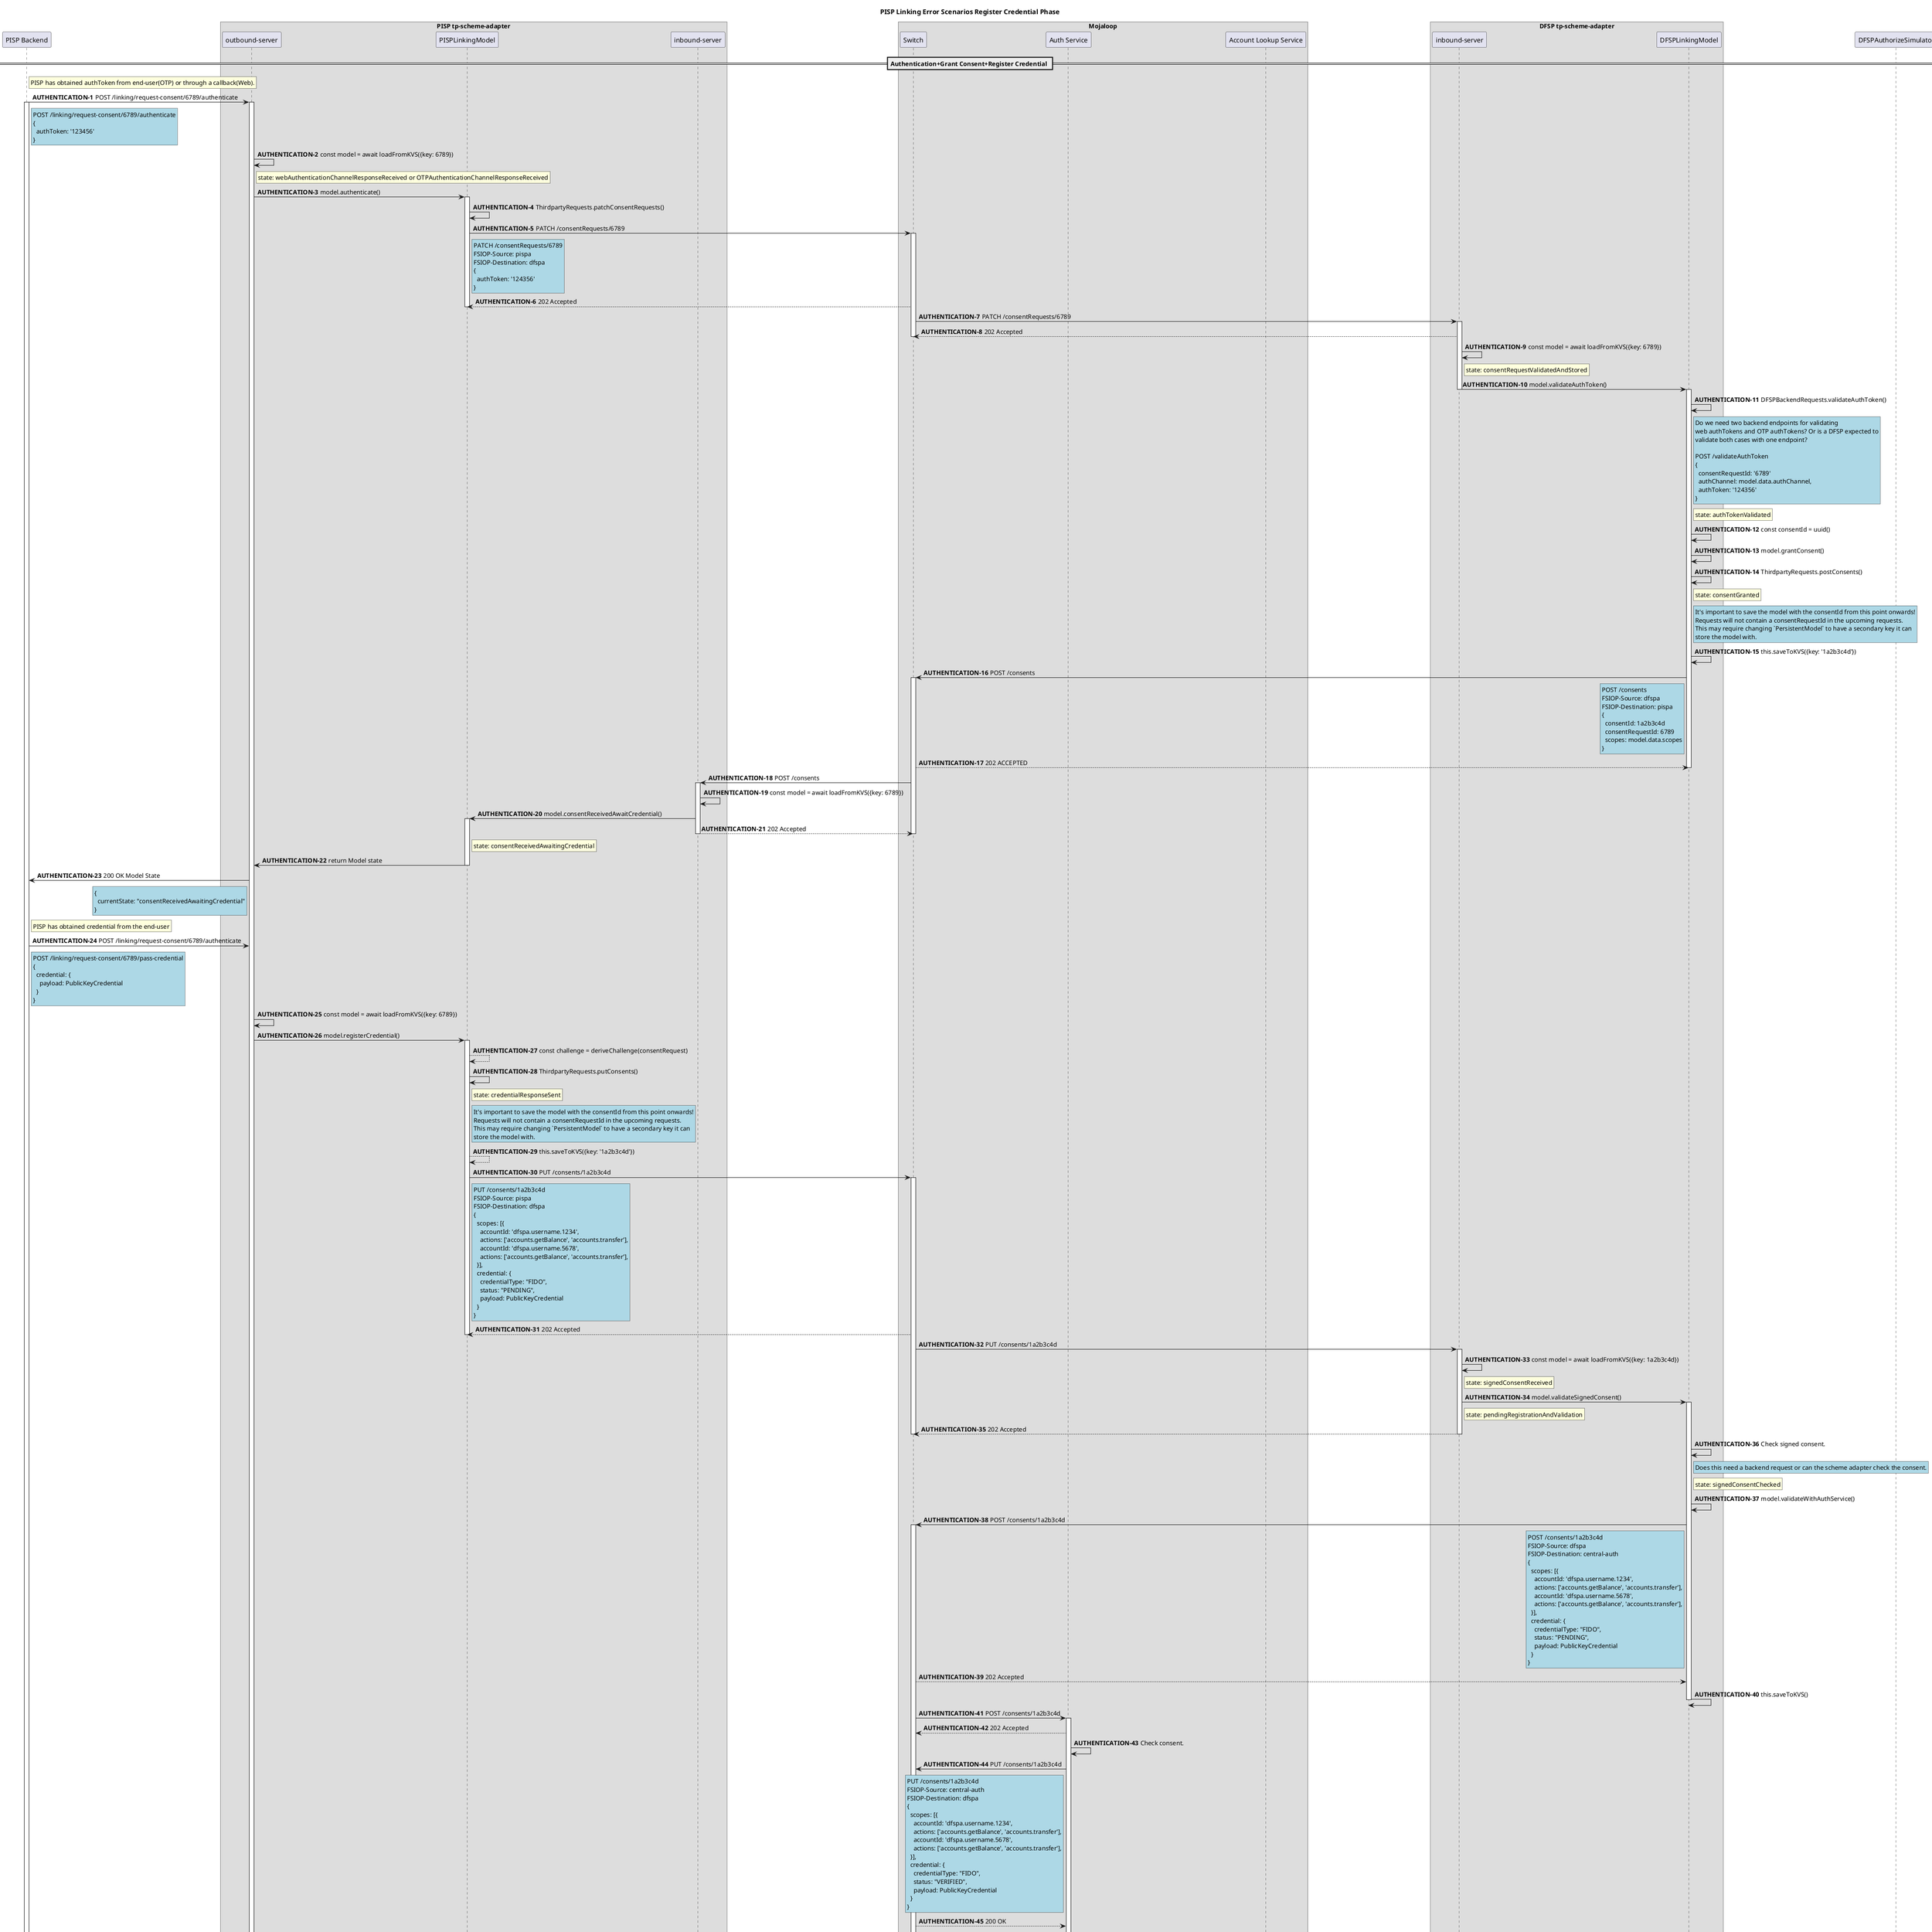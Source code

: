 @startuml

title PISP Linking Error Scenarios Register Credential Phase

participant "PISP Backend" as PISP
box "PISP tp-scheme-adapter"
  participant "outbound-server" as PISP_TP_OUT
  participant "PISPLinkingModel" as PISP_LM
  participant "inbound-server" as PISP_TP_IN
end box
box "Mojaloop"
    participant Switch
    participant "Auth Service" as AUTH
    participant "Account Lookup Service" as ALS
end box
box "DFSP tp-scheme-adapter"
  participant "inbound-server" as DFSP_TP_IN
  participant "DFSPLinkingModel" as DFSP_LM
end box
participant DFSPAuthorizeSimulator

== Authentication+Grant Consent+Register Credential ==
autonumber 1 "<b>AUTHENTICATION-#</b>"
rnote right of PISP
PISP has obtained authToken from end-user(OTP) or through a callback(Web).
end note
PISP -> PISP_TP_OUT: POST /linking/request-consent/6789/authenticate
rnote right of PISP #LightBlue
POST /linking/request-consent/6789/authenticate
{
  authToken: '123456'
}
end note

activate PISP
activate PISP_TP_OUT

PISP_TP_OUT -> PISP_TP_OUT: const model = await loadFromKVS({key: 6789})
rnote right of PISP_TP_OUT: state: webAuthenticationChannelResponseReceived or OTPAuthenticationChannelResponseReceived
PISP_TP_OUT -> PISP_LM: model.authenticate()

activate PISP_LM

PISP_LM -> PISP_LM: ThirdpartyRequests.patchConsentRequests()
PISP_LM -> Switch: PATCH /consentRequests/6789
rnote right of PISP_LM #LightBlue
PATCH /consentRequests/6789
FSIOP-Source: pispa
FSIOP-Destination: dfspa
{
  authToken: '124356'
}
end note

activate Switch
Switch --> PISP_LM: 202 Accepted
deactivate PISP_LM
Switch -> DFSP_TP_IN: PATCH /consentRequests/6789
activate DFSP_TP_IN
DFSP_TP_IN --> Switch: 202 Accepted
deactivate Switch
DFSP_TP_IN -> DFSP_TP_IN: const model = await loadFromKVS({key: 6789})
rnote right of DFSP_TP_IN: state: consentRequestValidatedAndStored
DFSP_TP_IN -> DFSP_LM: model.validateAuthToken()
deactivate DFSP_TP_IN
activate DFSP_LM

DFSP_LM -> DFSP_LM: DFSPBackendRequests.validateAuthToken()
rnote right of DFSP_LM #LightBlue
Do we need two backend endpoints for validating
web authTokens and OTP authTokens? Or is a DFSP expected to
validate both cases with one endpoint?

POST /validateAuthToken
{
  consentRequestId: '6789'
  authChannel: model.data.authChannel,
  authToken: '124356'
}
end note
rnote right of DFSP_LM: state: authTokenValidated

DFSP_LM -> DFSP_LM: const consentId = uuid()
DFSP_LM -> DFSP_LM: model.grantConsent()
DFSP_LM -> DFSP_LM: ThirdpartyRequests.postConsents()
rnote right of DFSP_LM: state: consentGranted
rnote right of DFSP_LM #LightBlue
It's important to save the model with the consentId from this point onwards!
Requests will not contain a consentRequestId in the upcoming requests.
This may require changing `PersistentModel` to have a secondary key it can
store the model with.
end note
DFSP_LM -> DFSP_LM: this.saveToKVS({key: '1a2b3c4d'})

DFSP_LM -> Switch: POST /consents
activate Switch

rnote left of DFSP_LM #LightBlue
POST /consents
FSIOP-Source: dfspa
FSIOP-Destination: pispa
{
  consentId: 1a2b3c4d
  consentRequestId: 6789
  scopes: model.data.scopes
}
end note
Switch --> DFSP_LM: 202 ACCEPTED
deactivate DFSP_LM
Switch ->  PISP_TP_IN: POST /consents
activate PISP_TP_IN
PISP_TP_IN -> PISP_TP_IN: const model = await loadFromKVS({key: 6789})
PISP_TP_IN -> PISP_LM: model.consentReceivedAwaitCredential()
activate PISP_LM
PISP_TP_IN --> Switch: 202 Accepted
deactivate PISP_TP_IN
deactivate Switch
rnote right of PISP_LM: state: consentReceivedAwaitingCredential
PISP_LM -> PISP_TP_OUT: return Model state
deactivate PISP_LM
PISP_TP_OUT -> PISP: 200 OK Model State
rnote left of PISP_TP_OUT #LightBlue
{
  currentState: "consentReceivedAwaitingCredential"
}
end note

rnote right of PISP
PISP has obtained credential from the end-user
end note
PISP -> PISP_TP_OUT: POST /linking/request-consent/6789/authenticate
rnote right of PISP #LightBlue
POST /linking/request-consent/6789/pass-credential
{
  credential: {
    payload: PublicKeyCredential
  }
}
end note
PISP_TP_OUT -> PISP_TP_OUT: const model = await loadFromKVS({key: 6789})
PISP_TP_OUT -> PISP_LM: model.registerCredential()
activate PISP_LM

PISP_LM --> PISP_LM: const challenge = deriveChallenge(consentRequest)
PISP_LM -> PISP_LM: ThirdpartyRequests.putConsents()
rnote right of PISP_LM: state: credentialResponseSent
rnote right of PISP_LM #LightBlue
It's important to save the model with the consentId from this point onwards!
Requests will not contain a consentRequestId in the upcoming requests.
This may require changing `PersistentModel` to have a secondary key it can
store the model with.
end note
PISP_LM --> PISP_LM: this.saveToKVS({key: '1a2b3c4d'})
PISP_LM -> Switch: PUT /consents/1a2b3c4d
activate Switch

rnote right of PISP_LM #LightBlue
PUT /consents/1a2b3c4d
FSIOP-Source: pispa
FSIOP-Destination: dfspa
{
  scopes: [{
    accountId: 'dfspa.username.1234',
    actions: ['accounts.getBalance', 'accounts.transfer'],
    accountId: 'dfspa.username.5678',
    actions: ['accounts.getBalance', 'accounts.transfer'],
  }],
  credential: {
    credentialType: "FIDO",
    status: "PENDING",
    payload: PublicKeyCredential
  }
}
end note

Switch --> PISP_LM: 202 Accepted
deactivate PISP_LM
Switch -> DFSP_TP_IN: PUT /consents/1a2b3c4d
activate DFSP_TP_IN

DFSP_TP_IN -> DFSP_TP_IN: const model = await loadFromKVS({key: 1a2b3c4d})
rnote right of DFSP_TP_IN: state: signedConsentReceived
DFSP_TP_IN -> DFSP_LM: model.validateSignedConsent()
activate DFSP_LM
rnote right of DFSP_TP_IN: state: pendingRegistrationAndValidation
DFSP_TP_IN --> Switch: 202 Accepted
deactivate Switch
deactivate DFSP_TP_IN
DFSP_LM -> DFSP_LM: Check signed consent.
rnote right of DFSP_LM #LightBlue
Does this need a backend request or can the scheme adapter check the consent.
end note
rnote right of DFSP_LM: state: signedConsentChecked
DFSP_LM-> DFSP_LM: model.validateWithAuthService()
DFSP_LM -> Switch: POST /consents/1a2b3c4d
activate Switch

rnote left of DFSP_LM #LightBlue
POST /consents/1a2b3c4d
FSIOP-Source: dfspa
FSIOP-Destination: central-auth
{
  scopes: [{
    accountId: 'dfspa.username.1234',
    actions: ['accounts.getBalance', 'accounts.transfer'],
    accountId: 'dfspa.username.5678',
    actions: ['accounts.getBalance', 'accounts.transfer'],
  }],
  credential: {
    credentialType: "FIDO",
    status: "PENDING",
    payload: PublicKeyCredential
  }
}
end note
Switch --> DFSP_LM: 202 Accepted
DFSP_LM -> DFSP_LM: this.saveToKVS()
deactivate DFSP_LM

Switch -> AUTH: POST /consents/1a2b3c4d
activate AUTH
AUTH --> Switch: 202 Accepted
AUTH -> AUTH: Check consent.
AUTH -> Switch: PUT /consents/1a2b3c4d

rnote left of AUTH #LightBlue
PUT /consents/1a2b3c4d
FSIOP-Source: central-auth
FSIOP-Destination: dfspa
{
  scopes: [{
    accountId: 'dfspa.username.1234',
    actions: ['accounts.getBalance', 'accounts.transfer'],
    accountId: 'dfspa.username.5678',
    actions: ['accounts.getBalance', 'accounts.transfer'],
  }],
  credential: {
    credentialType: "FIDO",
    status: "VERIFIED",
    payload: PublicKeyCredential
  }
}
end note

Switch --> AUTH: 200 OK
Switch -> DFSP_TP_IN: PUT /consents/1a2b3c4d
activate DFSP_TP_IN
DFSP_TP_IN -> DFSP_TP_IN: const model = await loadFromKVS({key: 1a2b3c4d})
DFSP_TP_IN -> DFSP_TP_IN: consentResponseReceived()
rnote right of DFSP_TP_IN: state: consentResponseReceived
DFSP_TP_IN -> DFSP_LM: Auth Service response received
activate DFSP_LM
DFSP_TP_IN --> Switch: 200 OK
deactivate Switch
deactivate DFSP_TP_IN

AUTH -> ALS: POST /participants/CONSENTS/1a2b3c4d
activate ALS
ALS --> AUTH: 202 Accepted
deactivate AUTH

ALS -> DFSP_TP_IN: PUT /participants/CONSENTS/1a2b3c4d
activate DFSP_TP_IN
DFSP_TP_IN -> DFSP_TP_IN: const model = await loadFromKVS({key: 1a2b3c4d})
DFSP_TP_IN -> DFSP_TP_IN: participantResponseReceived()
rnote right of DFSP_TP_IN: state: participantsResponseReceived
DFSP_TP_IN -> DFSP_LM: Participant response received
DFSP_TP_IN --> ALS: 200 Accepted
deactivate ALS
deactivate DFSP_TP_IN
rnote right of DFSP_LM: state: consentRegisteredAndValidated
DFSP_LM -> DFSP_LM: model.finalizeConsent()

loop for each scope in ""Consents.scopes""
DFSP_LM -> Switch: POST /participants/THIRD_PARTY_LINK/dfsp.username.5678
Switch --> DFSP_LM: 202 Accepted
Switch -> ALS: POST /participants/THIRD_PARTY_LINK/dfsp.username.5678
ALS --> Switch: 202 Accepted
ALS -> Switch: PUT /participants/THIRD_PARTY_LINK/dfsp.username.5678/error
Switch --> ALS: 200 OK
Switch -> DFSP_TP_IN: PUT /participants/THIRD_PARTY_LINK/dfsp.username.5678/error
DFSP_TP_IN --> Switch: 200 OK
DFSP_TP_IN -> DFSP_LM: Participant response received
end

DFSP_LM -> DFSP_LM: await Promise.all()
rnote right of DFSP_LM: state: errored
DFSP_LM -> Switch: PUT /consents/1a2b3c4d/error
activate Switch

rnote left of DFSP_LM #LightCoral
PUT /consents/1a2b3c4d/error
FSIOP-Source: dfspa
FSIOP-Destination: pispa
{
  errorInformation: {
    errorCode: '7200',
    errorDescription: 'Generic Thirdparty account linking error'
  } OR
  errorInformation: {
    errorCode: '7214',
    errorDescription: 'Failed to register account links with oracle'
  }
}
end note
Switch --> DFSP_LM: 200 OK
deactivate DFSP_LM
Switch ->  PISP_TP_IN: PUT /consents/1a2b3c4d/error
activate PISP_TP_IN
PISP_TP_IN --> Switch: 200 OK
deactivate Switch
PISP_TP_IN --> PISP_LM: MojaloopFSPIOPError response received
deactivate PISP_TP_IN
activate PISP_LM
rnote right of PISP_LM: state: errored
PISP_LM -> PISP_TP_OUT: return MojaloopFSPIOPError
deactivate PISP_LM
PISP_TP_OUT --> PISP: 500 Internal Server Error ErrorInformationObject
deactivate PISP_TP_OUT
deactivate PISP
@enduml
